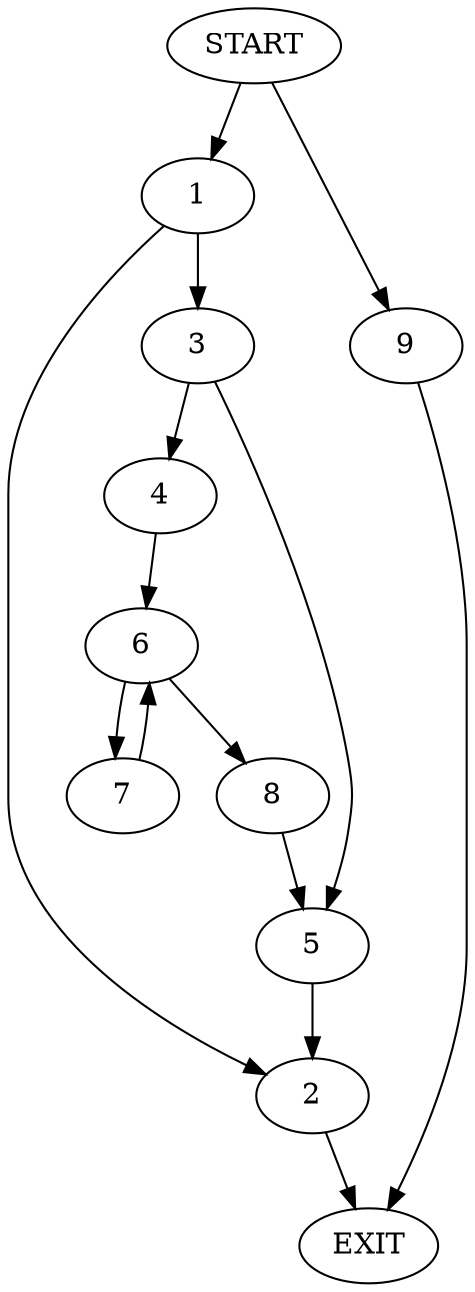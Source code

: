 digraph {
0 [label="START"]
10 [label="EXIT"]
0 -> 1
1 -> 2
1 -> 3
2 -> 10
3 -> 4
3 -> 5
4 -> 6
5 -> 2
6 -> 7
6 -> 8
7 -> 6
8 -> 5
0 -> 9
9 -> 10
}

